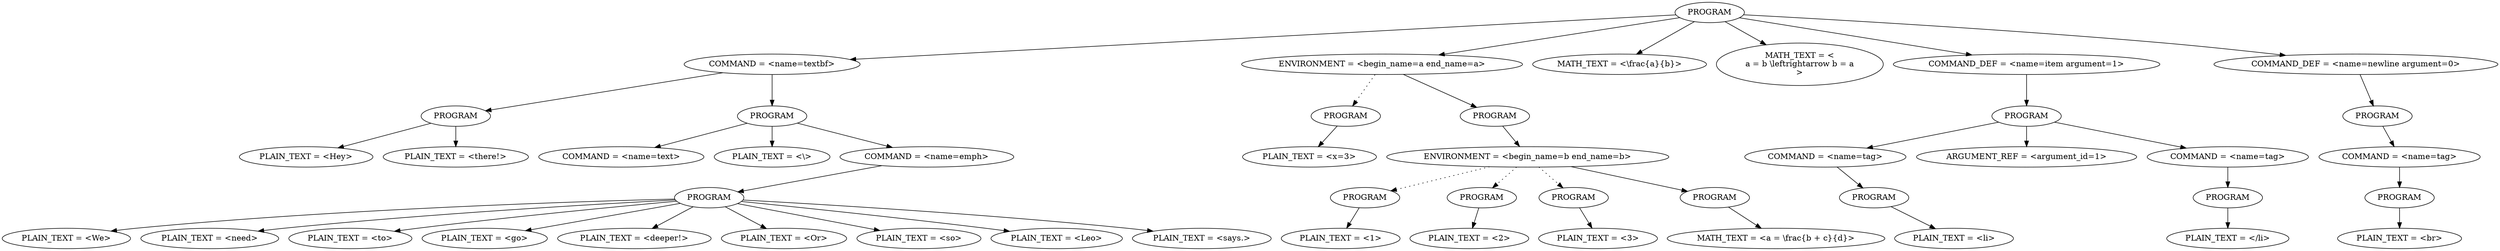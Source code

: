 digraph d {
  node_0 [label="PROGRAM"];
  node_1 [label="COMMAND = <name=textbf>"];
  node_2 [label="PROGRAM"];
  node_3 [label="PLAIN_TEXT = <Hey>"];
  node_2 -> node_3;
  node_4 [label="PLAIN_TEXT = <there!>"];
  node_2 -> node_4;
  node_1 -> node_2;
  node_5 [label="PROGRAM"];
  node_6 [label="COMMAND = <name=text>"];
  node_5 -> node_6;
  node_7 [label="PLAIN_TEXT = <\\>"];
  node_5 -> node_7;
  node_8 [label="COMMAND = <name=emph>"];
  node_9 [label="PROGRAM"];
  node_10 [label="PLAIN_TEXT = <We>"];
  node_9 -> node_10;
  node_11 [label="PLAIN_TEXT = <need>"];
  node_9 -> node_11;
  node_12 [label="PLAIN_TEXT = <to>"];
  node_9 -> node_12;
  node_13 [label="PLAIN_TEXT = <go>"];
  node_9 -> node_13;
  node_14 [label="PLAIN_TEXT = <deeper!>"];
  node_9 -> node_14;
  node_15 [label="PLAIN_TEXT = <Or>"];
  node_9 -> node_15;
  node_16 [label="PLAIN_TEXT = <so>"];
  node_9 -> node_16;
  node_17 [label="PLAIN_TEXT = <Leo>"];
  node_9 -> node_17;
  node_18 [label="PLAIN_TEXT = <says.>"];
  node_9 -> node_18;
  node_8 -> node_9;
  node_5 -> node_8;
  node_1 -> node_5;
  node_0 -> node_1;
  node_19 [label="ENVIRONMENT = <begin_name=a end_name=a>"];
  node_20 [label="PROGRAM"];
  node_21 [label="PLAIN_TEXT = <x=3>"];
  node_20 -> node_21;
  node_19 -> node_20 [style=dotted];
  node_22 [label="PROGRAM"];
  node_23 [label="ENVIRONMENT = <begin_name=b end_name=b>"];
  node_24 [label="PROGRAM"];
  node_25 [label="PLAIN_TEXT = <1>"];
  node_24 -> node_25;
  node_23 -> node_24 [style=dotted];
  node_26 [label="PROGRAM"];
  node_27 [label="PLAIN_TEXT = <2>"];
  node_26 -> node_27;
  node_23 -> node_26 [style=dotted];
  node_28 [label="PROGRAM"];
  node_29 [label="PLAIN_TEXT = <3>"];
  node_28 -> node_29;
  node_23 -> node_28 [style=dotted];
  node_30 [label="PROGRAM"];
  node_31 [label="MATH_TEXT = <a = \\frac{b + c}{d}>"];
  node_30 -> node_31;
  node_23 -> node_30;
  node_22 -> node_23;
  node_19 -> node_22;
  node_0 -> node_19;
  node_32 [label="MATH_TEXT = <\\frac{a}{b}>"];
  node_0 -> node_32;
  node_33 [label="MATH_TEXT = <
a = b \\leftrightarrow b = a
>"];
  node_0 -> node_33;
  node_34 [label="COMMAND_DEF = <name=item argument=1>"];
  node_35 [label="PROGRAM"];
  node_36 [label="COMMAND = <name=tag>"];
  node_37 [label="PROGRAM"];
  node_38 [label="PLAIN_TEXT = <li>"];
  node_37 -> node_38;
  node_36 -> node_37;
  node_35 -> node_36;
  node_39 [label="ARGUMENT_REF = <argument_id=1>"];
  node_35 -> node_39;
  node_40 [label="COMMAND = <name=tag>"];
  node_41 [label="PROGRAM"];
  node_42 [label="PLAIN_TEXT = </li>"];
  node_41 -> node_42;
  node_40 -> node_41;
  node_35 -> node_40;
  node_34 -> node_35;
  node_0 -> node_34;
  node_43 [label="COMMAND_DEF = <name=newline argument=0>"];
  node_44 [label="PROGRAM"];
  node_45 [label="COMMAND = <name=tag>"];
  node_46 [label="PROGRAM"];
  node_47 [label="PLAIN_TEXT = <br>"];
  node_46 -> node_47;
  node_45 -> node_46;
  node_44 -> node_45;
  node_43 -> node_44;
  node_0 -> node_43;
}

